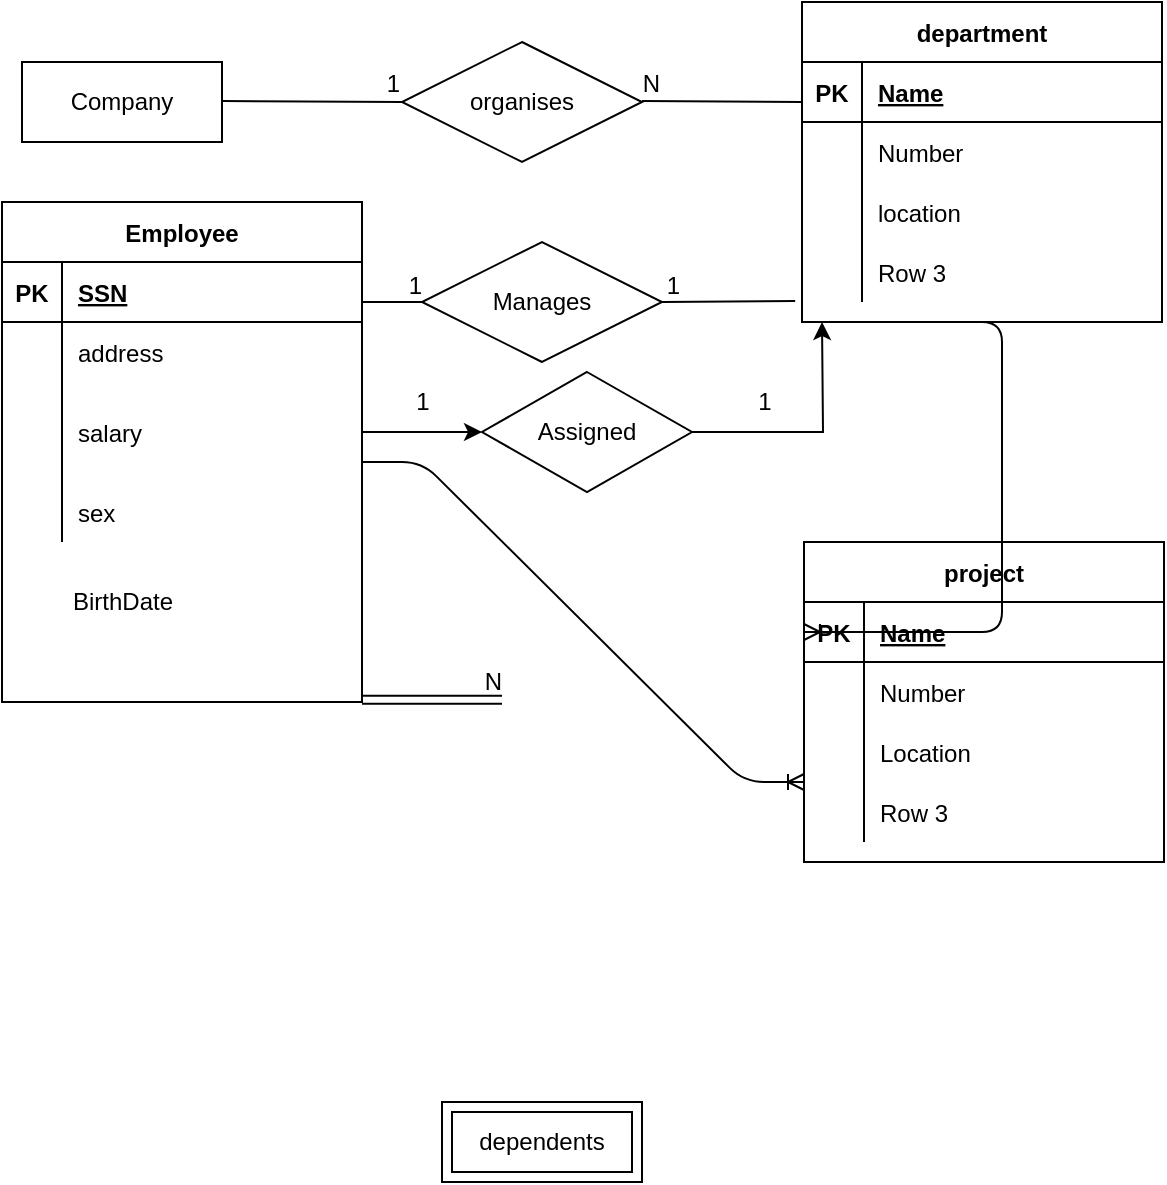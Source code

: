 <mxfile version="13.4.9" type="github">
  <diagram id="R2lEEEUBdFMjLlhIrx00" name="Page-1">
    <mxGraphModel dx="1038" dy="547" grid="1" gridSize="10" guides="1" tooltips="1" connect="1" arrows="1" fold="1" page="1" pageScale="1" pageWidth="850" pageHeight="1100" math="0" shadow="0" extFonts="Permanent Marker^https://fonts.googleapis.com/css?family=Permanent+Marker">
      <root>
        <mxCell id="0" />
        <mxCell id="1" parent="0" />
        <mxCell id="mshk3w0J1NylDpLdg70A-15" value="Company" style="whiteSpace=wrap;html=1;align=center;" parent="1" vertex="1">
          <mxGeometry x="90" y="200" width="100" height="40" as="geometry" />
        </mxCell>
        <mxCell id="mshk3w0J1NylDpLdg70A-17" value="organises" style="shape=rhombus;perimeter=rhombusPerimeter;whiteSpace=wrap;html=1;align=center;" parent="1" vertex="1">
          <mxGeometry x="280" y="190" width="120" height="60" as="geometry" />
        </mxCell>
        <mxCell id="mshk3w0J1NylDpLdg70A-18" value="" style="endArrow=none;html=1;rounded=0;entryX=0;entryY=0.5;entryDx=0;entryDy=0;" parent="1" target="mshk3w0J1NylDpLdg70A-17" edge="1">
          <mxGeometry relative="1" as="geometry">
            <mxPoint x="190" y="219.5" as="sourcePoint" />
            <mxPoint x="350" y="219.5" as="targetPoint" />
          </mxGeometry>
        </mxCell>
        <mxCell id="mshk3w0J1NylDpLdg70A-19" value="1" style="resizable=0;html=1;align=right;verticalAlign=bottom;" parent="mshk3w0J1NylDpLdg70A-18" connectable="0" vertex="1">
          <mxGeometry x="1" relative="1" as="geometry" />
        </mxCell>
        <mxCell id="mshk3w0J1NylDpLdg70A-20" value="" style="endArrow=none;html=1;rounded=0;" parent="1" edge="1">
          <mxGeometry relative="1" as="geometry">
            <mxPoint x="400" y="219.5" as="sourcePoint" />
            <mxPoint x="480" y="220" as="targetPoint" />
          </mxGeometry>
        </mxCell>
        <mxCell id="mshk3w0J1NylDpLdg70A-21" value="N" style="resizable=0;html=1;align=right;verticalAlign=bottom;" parent="mshk3w0J1NylDpLdg70A-20" connectable="0" vertex="1">
          <mxGeometry x="1" relative="1" as="geometry">
            <mxPoint x="-70" as="offset" />
          </mxGeometry>
        </mxCell>
        <mxCell id="mshk3w0J1NylDpLdg70A-24" value="department" style="shape=table;startSize=30;container=1;collapsible=1;childLayout=tableLayout;fixedRows=1;rowLines=0;fontStyle=1;align=center;resizeLast=1;" parent="1" vertex="1">
          <mxGeometry x="480" y="170" width="180" height="160" as="geometry" />
        </mxCell>
        <mxCell id="mshk3w0J1NylDpLdg70A-25" value="" style="shape=partialRectangle;collapsible=0;dropTarget=0;pointerEvents=0;fillColor=none;top=0;left=0;bottom=1;right=0;points=[[0,0.5],[1,0.5]];portConstraint=eastwest;" parent="mshk3w0J1NylDpLdg70A-24" vertex="1">
          <mxGeometry y="30" width="180" height="30" as="geometry" />
        </mxCell>
        <mxCell id="mshk3w0J1NylDpLdg70A-26" value="PK" style="shape=partialRectangle;connectable=0;fillColor=none;top=0;left=0;bottom=0;right=0;fontStyle=1;overflow=hidden;" parent="mshk3w0J1NylDpLdg70A-25" vertex="1">
          <mxGeometry width="30" height="30" as="geometry" />
        </mxCell>
        <mxCell id="mshk3w0J1NylDpLdg70A-27" value="Name" style="shape=partialRectangle;connectable=0;fillColor=none;top=0;left=0;bottom=0;right=0;align=left;spacingLeft=6;fontStyle=5;overflow=hidden;" parent="mshk3w0J1NylDpLdg70A-25" vertex="1">
          <mxGeometry x="30" width="150" height="30" as="geometry" />
        </mxCell>
        <mxCell id="mshk3w0J1NylDpLdg70A-28" value="" style="shape=partialRectangle;collapsible=0;dropTarget=0;pointerEvents=0;fillColor=none;top=0;left=0;bottom=0;right=0;points=[[0,0.5],[1,0.5]];portConstraint=eastwest;" parent="mshk3w0J1NylDpLdg70A-24" vertex="1">
          <mxGeometry y="60" width="180" height="30" as="geometry" />
        </mxCell>
        <mxCell id="mshk3w0J1NylDpLdg70A-29" value="" style="shape=partialRectangle;connectable=0;fillColor=none;top=0;left=0;bottom=0;right=0;editable=1;overflow=hidden;" parent="mshk3w0J1NylDpLdg70A-28" vertex="1">
          <mxGeometry width="30" height="30" as="geometry" />
        </mxCell>
        <mxCell id="mshk3w0J1NylDpLdg70A-30" value="Number" style="shape=partialRectangle;connectable=0;fillColor=none;top=0;left=0;bottom=0;right=0;align=left;spacingLeft=6;overflow=hidden;" parent="mshk3w0J1NylDpLdg70A-28" vertex="1">
          <mxGeometry x="30" width="150" height="30" as="geometry" />
        </mxCell>
        <mxCell id="mshk3w0J1NylDpLdg70A-31" value="" style="shape=partialRectangle;collapsible=0;dropTarget=0;pointerEvents=0;fillColor=none;top=0;left=0;bottom=0;right=0;points=[[0,0.5],[1,0.5]];portConstraint=eastwest;" parent="mshk3w0J1NylDpLdg70A-24" vertex="1">
          <mxGeometry y="90" width="180" height="30" as="geometry" />
        </mxCell>
        <mxCell id="mshk3w0J1NylDpLdg70A-32" value="" style="shape=partialRectangle;connectable=0;fillColor=none;top=0;left=0;bottom=0;right=0;editable=1;overflow=hidden;" parent="mshk3w0J1NylDpLdg70A-31" vertex="1">
          <mxGeometry width="30" height="30" as="geometry" />
        </mxCell>
        <mxCell id="mshk3w0J1NylDpLdg70A-33" value="location " style="shape=partialRectangle;connectable=0;fillColor=none;top=0;left=0;bottom=0;right=0;align=left;spacingLeft=6;overflow=hidden;" parent="mshk3w0J1NylDpLdg70A-31" vertex="1">
          <mxGeometry x="30" width="150" height="30" as="geometry" />
        </mxCell>
        <mxCell id="mshk3w0J1NylDpLdg70A-34" value="" style="shape=partialRectangle;collapsible=0;dropTarget=0;pointerEvents=0;fillColor=none;top=0;left=0;bottom=0;right=0;points=[[0,0.5],[1,0.5]];portConstraint=eastwest;" parent="mshk3w0J1NylDpLdg70A-24" vertex="1">
          <mxGeometry y="120" width="180" height="30" as="geometry" />
        </mxCell>
        <mxCell id="mshk3w0J1NylDpLdg70A-35" value="" style="shape=partialRectangle;connectable=0;fillColor=none;top=0;left=0;bottom=0;right=0;editable=1;overflow=hidden;" parent="mshk3w0J1NylDpLdg70A-34" vertex="1">
          <mxGeometry width="30" height="30" as="geometry" />
        </mxCell>
        <mxCell id="mshk3w0J1NylDpLdg70A-36" value="Row 3" style="shape=partialRectangle;connectable=0;fillColor=none;top=0;left=0;bottom=0;right=0;align=left;spacingLeft=6;overflow=hidden;" parent="mshk3w0J1NylDpLdg70A-34" vertex="1">
          <mxGeometry x="30" width="150" height="30" as="geometry" />
        </mxCell>
        <mxCell id="mshk3w0J1NylDpLdg70A-37" value="project" style="shape=table;startSize=30;container=1;collapsible=1;childLayout=tableLayout;fixedRows=1;rowLines=0;fontStyle=1;align=center;resizeLast=1;" parent="1" vertex="1">
          <mxGeometry x="481" y="440" width="180" height="160" as="geometry" />
        </mxCell>
        <mxCell id="mshk3w0J1NylDpLdg70A-38" value="" style="shape=partialRectangle;collapsible=0;dropTarget=0;pointerEvents=0;fillColor=none;top=0;left=0;bottom=1;right=0;points=[[0,0.5],[1,0.5]];portConstraint=eastwest;" parent="mshk3w0J1NylDpLdg70A-37" vertex="1">
          <mxGeometry y="30" width="180" height="30" as="geometry" />
        </mxCell>
        <mxCell id="mshk3w0J1NylDpLdg70A-39" value="PK" style="shape=partialRectangle;connectable=0;fillColor=none;top=0;left=0;bottom=0;right=0;fontStyle=1;overflow=hidden;" parent="mshk3w0J1NylDpLdg70A-38" vertex="1">
          <mxGeometry width="30" height="30" as="geometry" />
        </mxCell>
        <mxCell id="mshk3w0J1NylDpLdg70A-40" value="Name" style="shape=partialRectangle;connectable=0;fillColor=none;top=0;left=0;bottom=0;right=0;align=left;spacingLeft=6;fontStyle=5;overflow=hidden;" parent="mshk3w0J1NylDpLdg70A-38" vertex="1">
          <mxGeometry x="30" width="150" height="30" as="geometry" />
        </mxCell>
        <mxCell id="mshk3w0J1NylDpLdg70A-41" value="" style="shape=partialRectangle;collapsible=0;dropTarget=0;pointerEvents=0;fillColor=none;top=0;left=0;bottom=0;right=0;points=[[0,0.5],[1,0.5]];portConstraint=eastwest;" parent="mshk3w0J1NylDpLdg70A-37" vertex="1">
          <mxGeometry y="60" width="180" height="30" as="geometry" />
        </mxCell>
        <mxCell id="mshk3w0J1NylDpLdg70A-42" value="" style="shape=partialRectangle;connectable=0;fillColor=none;top=0;left=0;bottom=0;right=0;editable=1;overflow=hidden;" parent="mshk3w0J1NylDpLdg70A-41" vertex="1">
          <mxGeometry width="30" height="30" as="geometry" />
        </mxCell>
        <mxCell id="mshk3w0J1NylDpLdg70A-43" value="Number" style="shape=partialRectangle;connectable=0;fillColor=none;top=0;left=0;bottom=0;right=0;align=left;spacingLeft=6;overflow=hidden;" parent="mshk3w0J1NylDpLdg70A-41" vertex="1">
          <mxGeometry x="30" width="150" height="30" as="geometry" />
        </mxCell>
        <mxCell id="mshk3w0J1NylDpLdg70A-44" value="" style="shape=partialRectangle;collapsible=0;dropTarget=0;pointerEvents=0;fillColor=none;top=0;left=0;bottom=0;right=0;points=[[0,0.5],[1,0.5]];portConstraint=eastwest;" parent="mshk3w0J1NylDpLdg70A-37" vertex="1">
          <mxGeometry y="90" width="180" height="30" as="geometry" />
        </mxCell>
        <mxCell id="mshk3w0J1NylDpLdg70A-45" value="" style="shape=partialRectangle;connectable=0;fillColor=none;top=0;left=0;bottom=0;right=0;editable=1;overflow=hidden;" parent="mshk3w0J1NylDpLdg70A-44" vertex="1">
          <mxGeometry width="30" height="30" as="geometry" />
        </mxCell>
        <mxCell id="mshk3w0J1NylDpLdg70A-46" value="Location" style="shape=partialRectangle;connectable=0;fillColor=none;top=0;left=0;bottom=0;right=0;align=left;spacingLeft=6;overflow=hidden;" parent="mshk3w0J1NylDpLdg70A-44" vertex="1">
          <mxGeometry x="30" width="150" height="30" as="geometry" />
        </mxCell>
        <mxCell id="mshk3w0J1NylDpLdg70A-47" value="" style="shape=partialRectangle;collapsible=0;dropTarget=0;pointerEvents=0;fillColor=none;top=0;left=0;bottom=0;right=0;points=[[0,0.5],[1,0.5]];portConstraint=eastwest;" parent="mshk3w0J1NylDpLdg70A-37" vertex="1">
          <mxGeometry y="120" width="180" height="30" as="geometry" />
        </mxCell>
        <mxCell id="mshk3w0J1NylDpLdg70A-48" value="" style="shape=partialRectangle;connectable=0;fillColor=none;top=0;left=0;bottom=0;right=0;editable=1;overflow=hidden;" parent="mshk3w0J1NylDpLdg70A-47" vertex="1">
          <mxGeometry width="30" height="30" as="geometry" />
        </mxCell>
        <mxCell id="mshk3w0J1NylDpLdg70A-49" value="Row 3" style="shape=partialRectangle;connectable=0;fillColor=none;top=0;left=0;bottom=0;right=0;align=left;spacingLeft=6;overflow=hidden;" parent="mshk3w0J1NylDpLdg70A-47" vertex="1">
          <mxGeometry x="30" width="150" height="30" as="geometry" />
        </mxCell>
        <mxCell id="mshk3w0J1NylDpLdg70A-63" value="dependents" style="shape=ext;margin=3;double=1;whiteSpace=wrap;html=1;align=center;" parent="1" vertex="1">
          <mxGeometry x="300" y="720" width="100" height="40" as="geometry" />
        </mxCell>
        <mxCell id="mshk3w0J1NylDpLdg70A-65" value="" style="edgeStyle=entityRelationEdgeStyle;fontSize=12;html=1;endArrow=ERoneToMany;entryX=0;entryY=0.5;entryDx=0;entryDy=0;" parent="1" target="mshk3w0J1NylDpLdg70A-38" edge="1">
          <mxGeometry width="100" height="100" relative="1" as="geometry">
            <mxPoint x="550" y="330" as="sourcePoint" />
            <mxPoint x="580" y="410" as="targetPoint" />
          </mxGeometry>
        </mxCell>
        <mxCell id="mshk3w0J1NylDpLdg70A-67" value="Manages" style="shape=rhombus;perimeter=rhombusPerimeter;whiteSpace=wrap;html=1;align=center;direction=west;" parent="1" vertex="1">
          <mxGeometry x="290" y="290" width="120" height="60" as="geometry" />
        </mxCell>
        <mxCell id="mshk3w0J1NylDpLdg70A-50" value="Employee" style="shape=table;startSize=30;container=1;collapsible=1;childLayout=tableLayout;fixedRows=1;rowLines=0;fontStyle=1;align=center;resizeLast=1;" parent="1" vertex="1">
          <mxGeometry x="80" y="270" width="180" height="250" as="geometry" />
        </mxCell>
        <mxCell id="mshk3w0J1NylDpLdg70A-51" value="" style="shape=partialRectangle;collapsible=0;dropTarget=0;pointerEvents=0;fillColor=none;top=0;left=0;bottom=1;right=0;points=[[0,0.5],[1,0.5]];portConstraint=eastwest;" parent="mshk3w0J1NylDpLdg70A-50" vertex="1">
          <mxGeometry y="30" width="180" height="30" as="geometry" />
        </mxCell>
        <mxCell id="mshk3w0J1NylDpLdg70A-52" value="PK" style="shape=partialRectangle;connectable=0;fillColor=none;top=0;left=0;bottom=0;right=0;fontStyle=1;overflow=hidden;" parent="mshk3w0J1NylDpLdg70A-51" vertex="1">
          <mxGeometry width="30" height="30" as="geometry" />
        </mxCell>
        <mxCell id="mshk3w0J1NylDpLdg70A-53" value="SSN" style="shape=partialRectangle;connectable=0;fillColor=none;top=0;left=0;bottom=0;right=0;align=left;spacingLeft=6;fontStyle=5;overflow=hidden;" parent="mshk3w0J1NylDpLdg70A-51" vertex="1">
          <mxGeometry x="30" width="150" height="30" as="geometry" />
        </mxCell>
        <mxCell id="mshk3w0J1NylDpLdg70A-54" value="" style="shape=partialRectangle;collapsible=0;dropTarget=0;pointerEvents=0;fillColor=none;top=0;left=0;bottom=0;right=0;points=[[0,0.5],[1,0.5]];portConstraint=eastwest;" parent="mshk3w0J1NylDpLdg70A-50" vertex="1">
          <mxGeometry y="60" width="180" height="30" as="geometry" />
        </mxCell>
        <mxCell id="mshk3w0J1NylDpLdg70A-55" value="" style="shape=partialRectangle;connectable=0;fillColor=none;top=0;left=0;bottom=0;right=0;editable=1;overflow=hidden;" parent="mshk3w0J1NylDpLdg70A-54" vertex="1">
          <mxGeometry width="30" height="30" as="geometry" />
        </mxCell>
        <mxCell id="mshk3w0J1NylDpLdg70A-56" value="address" style="shape=partialRectangle;connectable=0;fillColor=none;top=0;left=0;bottom=0;right=0;align=left;spacingLeft=6;overflow=hidden;" parent="mshk3w0J1NylDpLdg70A-54" vertex="1">
          <mxGeometry x="30" width="150" height="30" as="geometry" />
        </mxCell>
        <mxCell id="mshk3w0J1NylDpLdg70A-57" value="" style="shape=partialRectangle;collapsible=0;dropTarget=0;pointerEvents=0;fillColor=none;top=0;left=0;bottom=0;right=0;points=[[0,0.5],[1,0.5]];portConstraint=eastwest;" parent="mshk3w0J1NylDpLdg70A-50" vertex="1">
          <mxGeometry y="90" width="180" height="50" as="geometry" />
        </mxCell>
        <mxCell id="mshk3w0J1NylDpLdg70A-58" value="" style="shape=partialRectangle;connectable=0;fillColor=none;top=0;left=0;bottom=0;right=0;editable=1;overflow=hidden;" parent="mshk3w0J1NylDpLdg70A-57" vertex="1">
          <mxGeometry width="30" height="50" as="geometry" />
        </mxCell>
        <mxCell id="mshk3w0J1NylDpLdg70A-59" value="salary" style="shape=partialRectangle;connectable=0;fillColor=none;top=0;left=0;bottom=0;right=0;align=left;spacingLeft=6;overflow=hidden;" parent="mshk3w0J1NylDpLdg70A-57" vertex="1">
          <mxGeometry x="30" width="150" height="50" as="geometry" />
        </mxCell>
        <mxCell id="mshk3w0J1NylDpLdg70A-60" value="" style="shape=partialRectangle;collapsible=0;dropTarget=0;pointerEvents=0;fillColor=none;top=0;left=0;bottom=0;right=0;points=[[0,0.5],[1,0.5]];portConstraint=eastwest;" parent="mshk3w0J1NylDpLdg70A-50" vertex="1">
          <mxGeometry y="140" width="180" height="30" as="geometry" />
        </mxCell>
        <mxCell id="mshk3w0J1NylDpLdg70A-61" value="" style="shape=partialRectangle;connectable=0;fillColor=none;top=0;left=0;bottom=0;right=0;editable=1;overflow=hidden;" parent="mshk3w0J1NylDpLdg70A-60" vertex="1">
          <mxGeometry width="30" height="30" as="geometry" />
        </mxCell>
        <mxCell id="mshk3w0J1NylDpLdg70A-62" value="sex" style="shape=partialRectangle;connectable=0;fillColor=none;top=0;left=0;bottom=0;right=0;align=left;spacingLeft=6;overflow=hidden;" parent="mshk3w0J1NylDpLdg70A-60" vertex="1">
          <mxGeometry x="30" width="150" height="30" as="geometry" />
        </mxCell>
        <mxCell id="mshk3w0J1NylDpLdg70A-68" value="" style="endArrow=none;html=1;rounded=0;entryX=1;entryY=0.5;entryDx=0;entryDy=0;" parent="1" target="mshk3w0J1NylDpLdg70A-67" edge="1">
          <mxGeometry relative="1" as="geometry">
            <mxPoint x="260" y="320" as="sourcePoint" />
            <mxPoint x="380" y="319.41" as="targetPoint" />
          </mxGeometry>
        </mxCell>
        <mxCell id="mshk3w0J1NylDpLdg70A-69" value="1" style="resizable=0;html=1;align=right;verticalAlign=bottom;" parent="mshk3w0J1NylDpLdg70A-68" connectable="0" vertex="1">
          <mxGeometry x="1" relative="1" as="geometry" />
        </mxCell>
        <mxCell id="mshk3w0J1NylDpLdg70A-70" value="" style="endArrow=none;html=1;rounded=0;entryX=-0.019;entryY=0.984;entryDx=0;entryDy=0;entryPerimeter=0;" parent="1" target="mshk3w0J1NylDpLdg70A-34" edge="1">
          <mxGeometry relative="1" as="geometry">
            <mxPoint x="410" y="320" as="sourcePoint" />
            <mxPoint x="500" y="319.41" as="targetPoint" />
          </mxGeometry>
        </mxCell>
        <mxCell id="mshk3w0J1NylDpLdg70A-71" value="1" style="resizable=0;html=1;align=right;verticalAlign=bottom;" parent="mshk3w0J1NylDpLdg70A-70" connectable="0" vertex="1">
          <mxGeometry x="1" relative="1" as="geometry">
            <mxPoint x="-57.06" y="0.48" as="offset" />
          </mxGeometry>
        </mxCell>
        <mxCell id="mshk3w0J1NylDpLdg70A-79" value="" style="edgeStyle=entityRelationEdgeStyle;fontSize=12;html=1;endArrow=ERoneToMany;entryX=0;entryY=0.75;entryDx=0;entryDy=0;" parent="1" target="mshk3w0J1NylDpLdg70A-37" edge="1">
          <mxGeometry width="100" height="100" relative="1" as="geometry">
            <mxPoint x="260" y="400" as="sourcePoint" />
            <mxPoint x="470" y="560" as="targetPoint" />
          </mxGeometry>
        </mxCell>
        <mxCell id="mshk3w0J1NylDpLdg70A-81" value="BirthDate" style="text;html=1;align=center;verticalAlign=middle;resizable=0;points=[];autosize=1;" parent="1" vertex="1">
          <mxGeometry x="110" y="460" width="60" height="20" as="geometry" />
        </mxCell>
        <mxCell id="mshk3w0J1NylDpLdg70A-83" value="" style="shape=link;html=1;rounded=0;" parent="1" edge="1">
          <mxGeometry relative="1" as="geometry">
            <mxPoint x="260" y="518.82" as="sourcePoint" />
            <mxPoint x="330" y="518.82" as="targetPoint" />
          </mxGeometry>
        </mxCell>
        <mxCell id="mshk3w0J1NylDpLdg70A-84" value="N" style="resizable=0;html=1;align=right;verticalAlign=bottom;" parent="mshk3w0J1NylDpLdg70A-83" connectable="0" vertex="1">
          <mxGeometry x="1" relative="1" as="geometry" />
        </mxCell>
        <mxCell id="mshk3w0J1NylDpLdg70A-85" style="edgeStyle=orthogonalEdgeStyle;rounded=0;orthogonalLoop=1;jettySize=auto;html=1;" parent="1" source="mshk3w0J1NylDpLdg70A-86" edge="1">
          <mxGeometry relative="1" as="geometry">
            <mxPoint x="490" y="330" as="targetPoint" />
          </mxGeometry>
        </mxCell>
        <mxCell id="mshk3w0J1NylDpLdg70A-87" value="1" style="text;html=1;align=center;verticalAlign=middle;resizable=0;points=[];autosize=1;" parent="1" vertex="1">
          <mxGeometry x="280" y="360" width="20" height="20" as="geometry" />
        </mxCell>
        <mxCell id="mshk3w0J1NylDpLdg70A-88" value="1" style="text;html=1;align=center;verticalAlign=middle;resizable=0;points=[];autosize=1;" parent="1" vertex="1">
          <mxGeometry x="451" y="360" width="20" height="20" as="geometry" />
        </mxCell>
        <mxCell id="mshk3w0J1NylDpLdg70A-86" value="Assigned" style="shape=rhombus;perimeter=rhombusPerimeter;whiteSpace=wrap;html=1;align=center;" parent="1" vertex="1">
          <mxGeometry x="320" y="355" width="105" height="60" as="geometry" />
        </mxCell>
        <mxCell id="mshk3w0J1NylDpLdg70A-89" style="edgeStyle=orthogonalEdgeStyle;rounded=0;orthogonalLoop=1;jettySize=auto;html=1;" parent="1" source="mshk3w0J1NylDpLdg70A-57" target="mshk3w0J1NylDpLdg70A-86" edge="1">
          <mxGeometry relative="1" as="geometry">
            <mxPoint x="490" y="330" as="targetPoint" />
            <mxPoint x="260" y="385.059" as="sourcePoint" />
          </mxGeometry>
        </mxCell>
      </root>
    </mxGraphModel>
  </diagram>
</mxfile>
